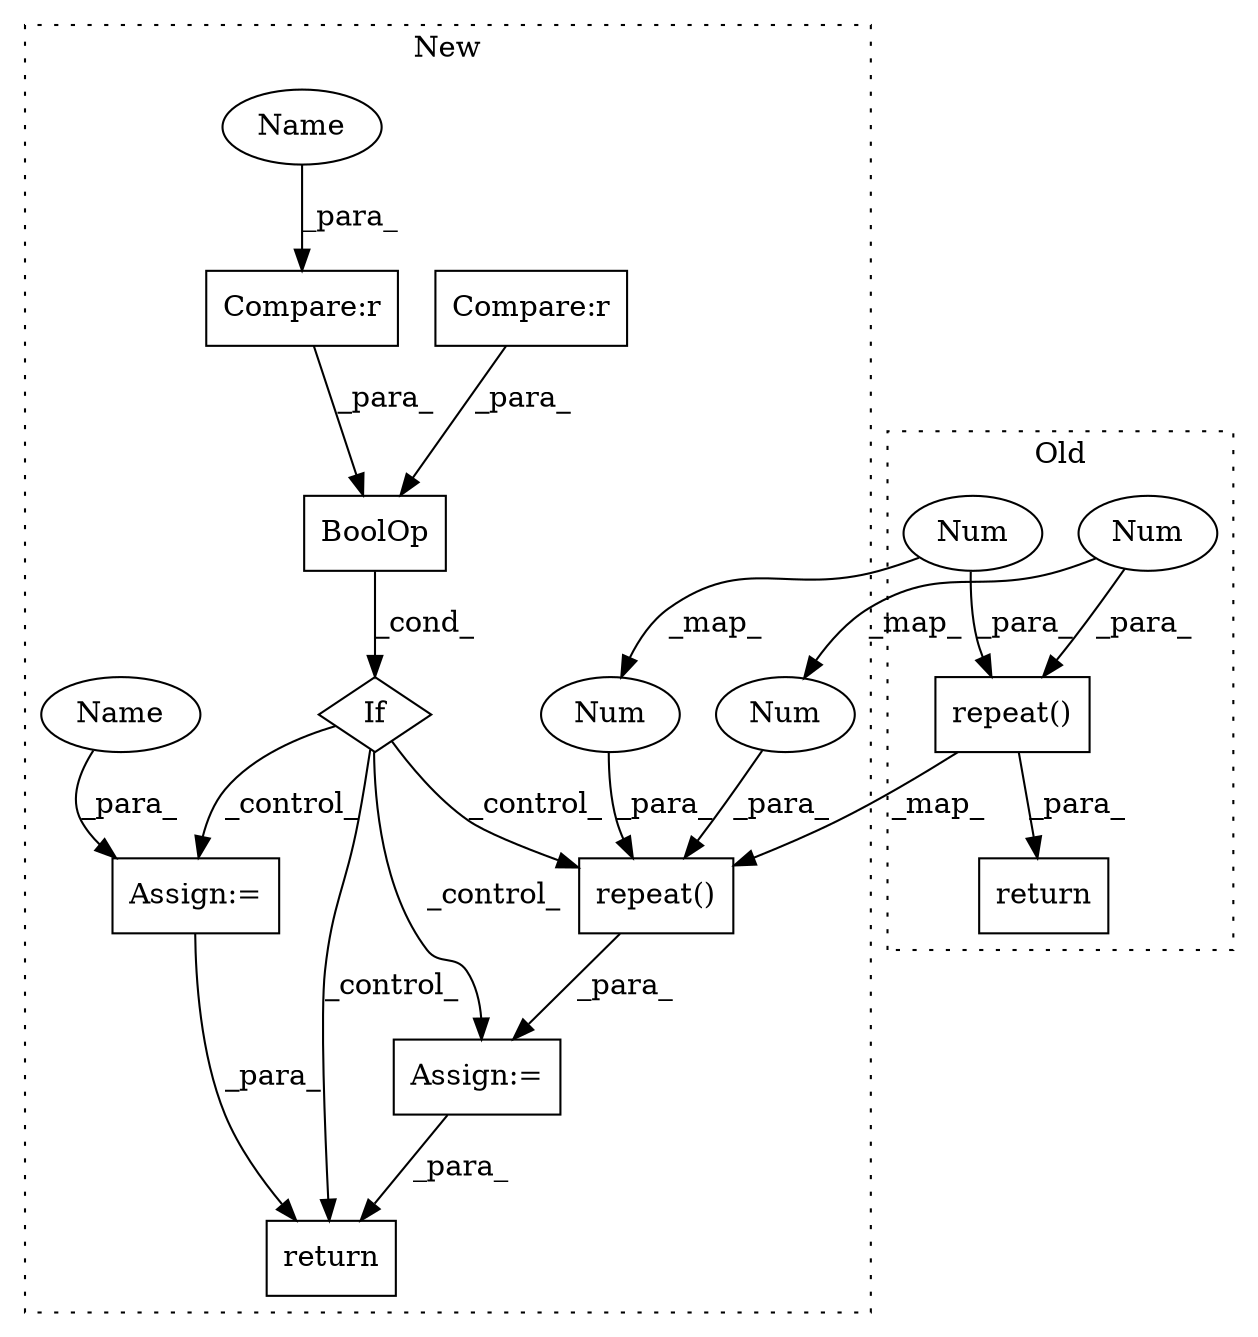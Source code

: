 digraph G {
subgraph cluster0 {
1 [label="repeat()" a="75" s="5842,5900" l="36,1" shape="box"];
3 [label="Num" a="76" s="5899" l="1" shape="ellipse"];
5 [label="Num" a="76" s="5896" l="1" shape="ellipse"];
13 [label="return" a="93" s="5835" l="7" shape="box"];
label = "Old";
style="dotted";
}
subgraph cluster1 {
2 [label="repeat()" a="75" s="6500,6558" l="36,1" shape="box"];
4 [label="Num" a="76" s="6557" l="1" shape="ellipse"];
6 [label="Num" a="76" s="6554" l="1" shape="ellipse"];
7 [label="Assign:=" a="68" s="6497" l="3" shape="box"];
8 [label="If" a="96" s="5255" l="3" shape="diamond"];
9 [label="Compare:r" a="40" s="5258" l="28" shape="box"];
10 [label="Compare:r" a="40" s="5291" l="38" shape="box"];
11 [label="BoolOp" a="72" s="5258" l="71" shape="box"];
12 [label="Assign:=" a="68" s="5392" l="3" shape="box"];
14 [label="return" a="93" s="6568" l="7" shape="box"];
15 [label="Name" a="87" s="5395" l="4" shape="ellipse"];
16 [label="Name" a="87" s="5282" l="4" shape="ellipse"];
label = "New";
style="dotted";
}
1 -> 2 [label="_map_"];
1 -> 13 [label="_para_"];
2 -> 7 [label="_para_"];
3 -> 4 [label="_map_"];
3 -> 1 [label="_para_"];
4 -> 2 [label="_para_"];
5 -> 6 [label="_map_"];
5 -> 1 [label="_para_"];
6 -> 2 [label="_para_"];
7 -> 14 [label="_para_"];
8 -> 14 [label="_control_"];
8 -> 2 [label="_control_"];
8 -> 7 [label="_control_"];
8 -> 12 [label="_control_"];
9 -> 11 [label="_para_"];
10 -> 11 [label="_para_"];
11 -> 8 [label="_cond_"];
12 -> 14 [label="_para_"];
15 -> 12 [label="_para_"];
16 -> 9 [label="_para_"];
}